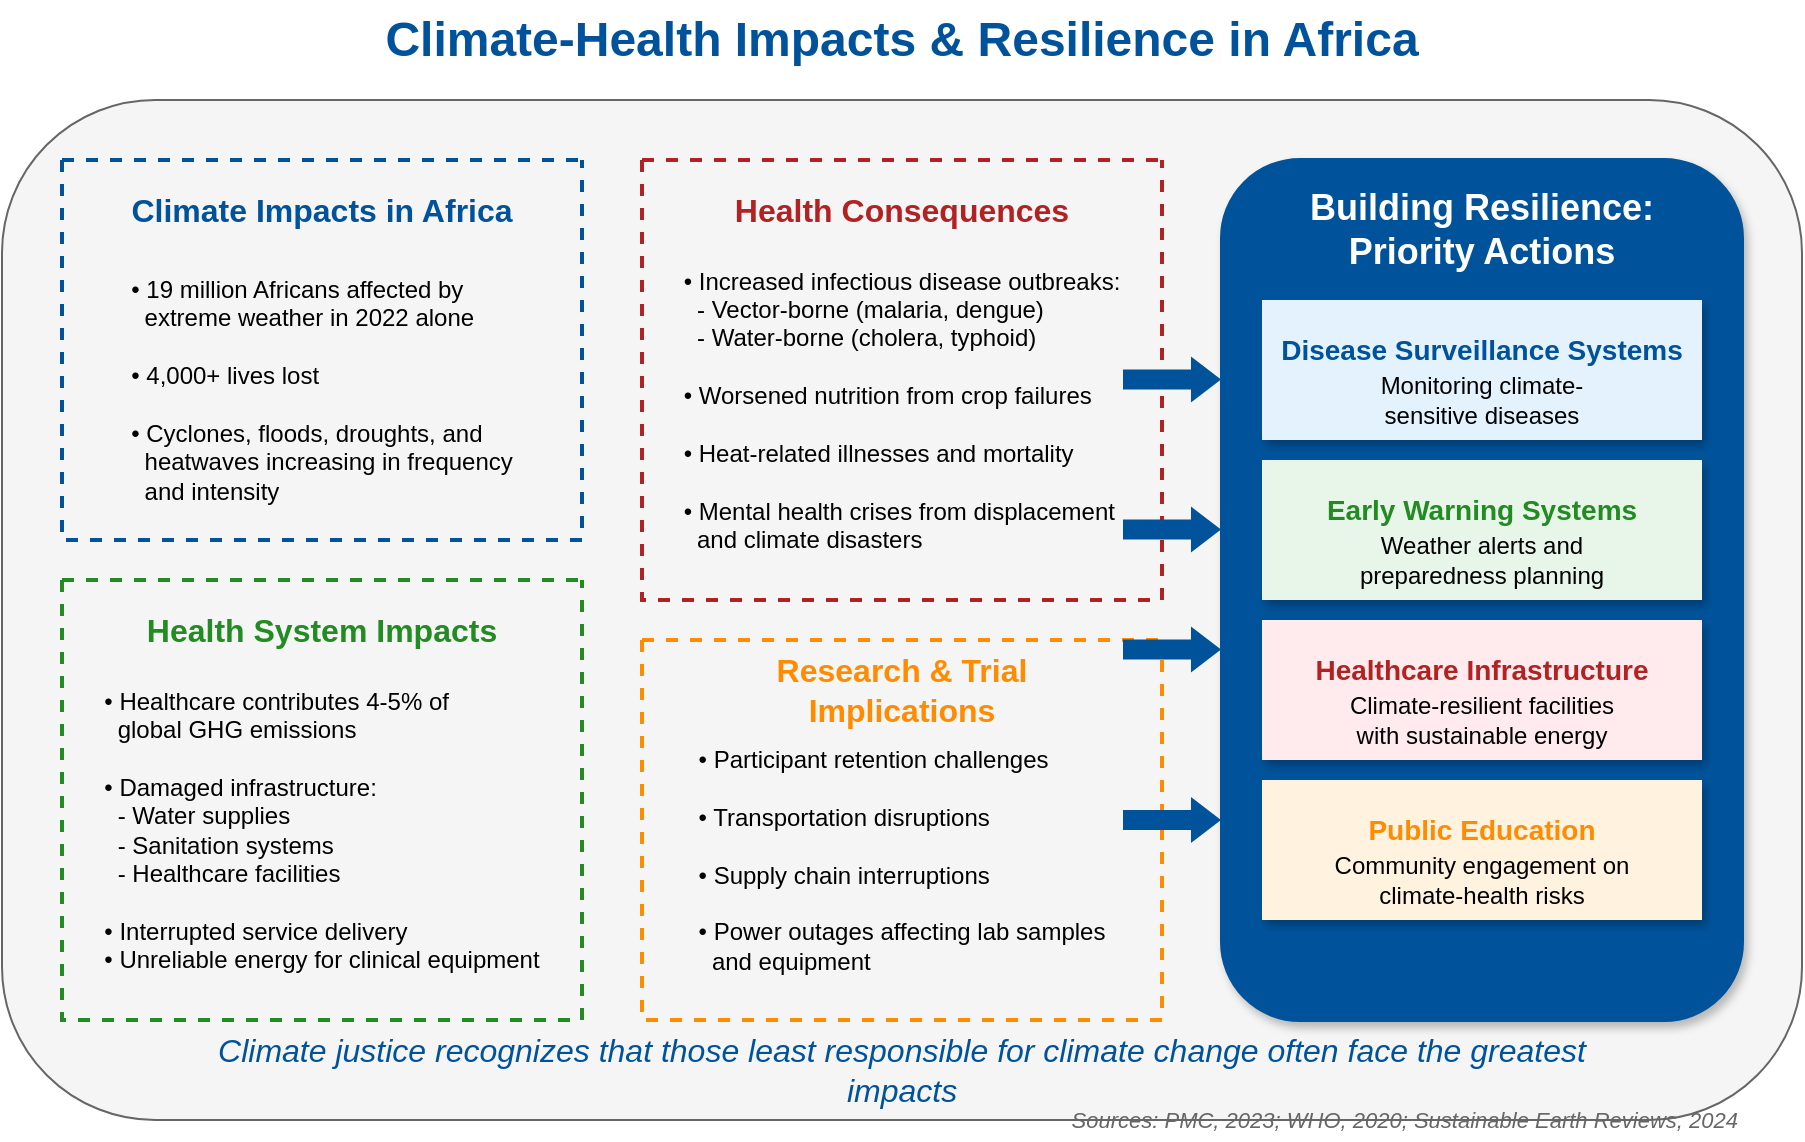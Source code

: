 <mxfile>
    <diagram name="Climate Health Resilience in LMICs" id="climate-health-lmic">
        <mxGraphModel dx="690" dy="428" grid="1" gridSize="10" guides="1" tooltips="1" connect="1" arrows="1" fold="1" page="1" pageScale="1" pageWidth="1100" pageHeight="850" math="0" shadow="0">
            <root>
                <mxCell id="0"/>
                <mxCell id="1" parent="0"/>
                <mxCell id="2" value="&lt;font style=&quot;font-size: 24px;&quot; face=&quot;Arial&quot;&gt;&lt;b&gt;Climate-Health Impacts &amp;amp; Resilience in Africa&lt;/b&gt;&lt;/font&gt;" style="text;html=1;strokeColor=none;fillColor=none;align=center;verticalAlign=middle;whiteSpace=wrap;rounded=0;fontColor=#00539B;shadow=0;" vertex="1" parent="1">
                    <mxGeometry x="200" y="20" width="700" height="40" as="geometry"/>
                </mxCell>
                <mxCell id="3" value="" style="rounded=1;whiteSpace=wrap;html=1;fillColor=#F5F5F5;strokeColor=#666666;shadow=0;" vertex="1" parent="1">
                    <mxGeometry x="100" y="70" width="900" height="510" as="geometry"/>
                </mxCell>
                <mxCell id="4" value="" style="swimlane;startSize=0;strokeColor=#00539B;fillColor=#E3F2FD;dashed=1;strokeWidth=2;fontColor=#00539B;" vertex="1" parent="1">
                    <mxGeometry x="130" y="100" width="260" height="190" as="geometry"/>
                </mxCell>
                <mxCell id="5" value="&lt;font face=&quot;Arial&quot; style=&quot;font-size: 16px;&quot; color=&quot;#00539b&quot;&gt;&lt;b&gt;Climate Impacts in Africa&lt;/b&gt;&lt;/font&gt;" style="text;html=1;strokeColor=none;fillColor=none;align=center;verticalAlign=middle;whiteSpace=wrap;rounded=0;" vertex="1" parent="4">
                    <mxGeometry x="30" y="10" width="200" height="30" as="geometry"/>
                </mxCell>
                <mxCell id="6" value="&lt;div style=&quot;text-align: left;&quot;&gt;&lt;font face=&quot;Arial&quot;&gt;&lt;span style=&quot;background-color: initial;&quot;&gt;• 19 million Africans affected by&lt;/span&gt;&lt;/font&gt;&lt;/div&gt;&lt;div style=&quot;text-align: left;&quot;&gt;&lt;font face=&quot;Arial&quot;&gt;&lt;span style=&quot;background-color: initial;&quot;&gt;&amp;nbsp; extreme weather in 2022 alone&lt;/span&gt;&lt;/font&gt;&lt;/div&gt;&lt;div style=&quot;text-align: left;&quot;&gt;&lt;font face=&quot;Arial&quot;&gt;&lt;br&gt;&lt;/font&gt;&lt;/div&gt;&lt;div style=&quot;text-align: left;&quot;&gt;&lt;font face=&quot;Arial&quot;&gt;• 4,000+ lives lost&lt;/font&gt;&lt;/div&gt;&lt;div style=&quot;text-align: left;&quot;&gt;&lt;font face=&quot;Arial&quot;&gt;&lt;br&gt;&lt;/font&gt;&lt;/div&gt;&lt;div style=&quot;text-align: left;&quot;&gt;&lt;font face=&quot;Arial&quot;&gt;• Cyclones, floods, droughts, and&lt;/font&gt;&lt;/div&gt;&lt;div style=&quot;text-align: left;&quot;&gt;&lt;font face=&quot;Arial&quot;&gt;&amp;nbsp; heatwaves increasing in frequency&lt;/font&gt;&lt;/div&gt;&lt;div style=&quot;text-align: left;&quot;&gt;&lt;font face=&quot;Arial&quot;&gt;&amp;nbsp; and intensity&lt;/font&gt;&lt;/div&gt;" style="text;html=1;strokeColor=none;fillColor=none;align=center;verticalAlign=middle;whiteSpace=wrap;rounded=0;" vertex="1" parent="4">
                    <mxGeometry y="50" width="260" height="130" as="geometry"/>
                </mxCell>
                <mxCell id="7" value="" style="swimlane;startSize=0;strokeColor=#228B22;fillColor=#E8F5E9;dashed=1;strokeWidth=2;fontColor=#228B22;" vertex="1" parent="1">
                    <mxGeometry x="130" y="310" width="260" height="220" as="geometry"/>
                </mxCell>
                <mxCell id="8" value="&lt;font face=&quot;Arial&quot; style=&quot;font-size: 16px;&quot; color=&quot;#228b22&quot;&gt;&lt;b&gt;Health System Impacts&lt;/b&gt;&lt;/font&gt;" style="text;html=1;strokeColor=none;fillColor=none;align=center;verticalAlign=middle;whiteSpace=wrap;rounded=0;" vertex="1" parent="7">
                    <mxGeometry x="30" y="10" width="200" height="30" as="geometry"/>
                </mxCell>
                <mxCell id="9" value="&lt;div style=&quot;text-align: left;&quot;&gt;&lt;font face=&quot;Arial&quot;&gt;• Healthcare contributes 4-5% of&lt;/font&gt;&lt;/div&gt;&lt;div style=&quot;text-align: left;&quot;&gt;&lt;font face=&quot;Arial&quot;&gt;&amp;nbsp; global GHG emissions&lt;/font&gt;&lt;/div&gt;&lt;div style=&quot;text-align: left;&quot;&gt;&lt;font face=&quot;Arial&quot;&gt;&lt;br&gt;&lt;/font&gt;&lt;/div&gt;&lt;div style=&quot;text-align: left;&quot;&gt;&lt;font face=&quot;Arial&quot;&gt;• Damaged infrastructure:&lt;/font&gt;&lt;/div&gt;&lt;div style=&quot;text-align: left;&quot;&gt;&lt;font face=&quot;Arial&quot;&gt;&amp;nbsp; - Water supplies&lt;/font&gt;&lt;/div&gt;&lt;div style=&quot;text-align: left;&quot;&gt;&lt;font face=&quot;Arial&quot;&gt;&amp;nbsp; - Sanitation systems&lt;/font&gt;&lt;/div&gt;&lt;div style=&quot;text-align: left;&quot;&gt;&lt;font face=&quot;Arial&quot;&gt;&amp;nbsp; - Healthcare facilities&lt;/font&gt;&lt;/div&gt;&lt;div style=&quot;text-align: left;&quot;&gt;&lt;font face=&quot;Arial&quot;&gt;&lt;br&gt;&lt;/font&gt;&lt;/div&gt;&lt;div style=&quot;text-align: left;&quot;&gt;&lt;font face=&quot;Arial&quot;&gt;• Interrupted service delivery&lt;/font&gt;&lt;/div&gt;&lt;div style=&quot;text-align: left;&quot;&gt;&lt;font face=&quot;Arial&quot;&gt;• Unreliable energy for clinical equipment&lt;/font&gt;&lt;/div&gt;" style="text;html=1;strokeColor=none;fillColor=none;align=center;verticalAlign=middle;whiteSpace=wrap;rounded=0;" vertex="1" parent="7">
                    <mxGeometry y="40" width="260" height="170" as="geometry"/>
                </mxCell>
                <mxCell id="10" value="" style="swimlane;startSize=0;strokeColor=#B22222;fillColor=#FFEBEE;dashed=1;strokeWidth=2;fontColor=#B22222;" vertex="1" parent="1">
                    <mxGeometry x="420" y="100" width="260" height="220" as="geometry"/>
                </mxCell>
                <mxCell id="11" value="&lt;font face=&quot;Arial&quot; style=&quot;font-size: 16px;&quot; color=&quot;#b22222&quot;&gt;&lt;b&gt;Health Consequences&lt;/b&gt;&lt;/font&gt;" style="text;html=1;strokeColor=none;fillColor=none;align=center;verticalAlign=middle;whiteSpace=wrap;rounded=0;" vertex="1" parent="10">
                    <mxGeometry x="30" y="10" width="200" height="30" as="geometry"/>
                </mxCell>
                <mxCell id="12" value="&lt;div style=&quot;text-align: left;&quot;&gt;&lt;font face=&quot;Arial&quot;&gt;• Increased infectious disease outbreaks:&lt;/font&gt;&lt;/div&gt;&lt;div style=&quot;text-align: left;&quot;&gt;&lt;font face=&quot;Arial&quot;&gt;&amp;nbsp; - Vector-borne (malaria, dengue)&lt;/font&gt;&lt;/div&gt;&lt;div style=&quot;text-align: left;&quot;&gt;&lt;font face=&quot;Arial&quot;&gt;&amp;nbsp; - Water-borne (cholera, typhoid)&lt;/font&gt;&lt;/div&gt;&lt;div style=&quot;text-align: left;&quot;&gt;&lt;font face=&quot;Arial&quot;&gt;&lt;br&gt;&lt;/font&gt;&lt;/div&gt;&lt;div style=&quot;text-align: left;&quot;&gt;&lt;font face=&quot;Arial&quot;&gt;• Worsened nutrition from crop failures&lt;/font&gt;&lt;/div&gt;&lt;div style=&quot;text-align: left;&quot;&gt;&lt;font face=&quot;Arial&quot;&gt;&lt;br&gt;&lt;/font&gt;&lt;/div&gt;&lt;div style=&quot;text-align: left;&quot;&gt;&lt;font face=&quot;Arial&quot;&gt;• Heat-related illnesses and mortality&lt;/font&gt;&lt;/div&gt;&lt;div style=&quot;text-align: left;&quot;&gt;&lt;font face=&quot;Arial&quot;&gt;&lt;br&gt;&lt;/font&gt;&lt;/div&gt;&lt;div style=&quot;text-align: left;&quot;&gt;&lt;font face=&quot;Arial&quot;&gt;• Mental health crises from displacement&lt;/font&gt;&lt;/div&gt;&lt;div style=&quot;text-align: left;&quot;&gt;&lt;font face=&quot;Arial&quot;&gt;&amp;nbsp; and climate disasters&lt;/font&gt;&lt;/div&gt;" style="text;html=1;strokeColor=none;fillColor=none;align=center;verticalAlign=middle;whiteSpace=wrap;rounded=0;" vertex="1" parent="10">
                    <mxGeometry y="40" width="260" height="170" as="geometry"/>
                </mxCell>
                <mxCell id="13" value="" style="swimlane;startSize=0;strokeColor=#FF8C00;fillColor=#FFF3E0;dashed=1;strokeWidth=2;fontColor=#FF8C00;" vertex="1" parent="1">
                    <mxGeometry x="420" y="340" width="260" height="190" as="geometry"/>
                </mxCell>
                <mxCell id="14" value="&lt;font face=&quot;Arial&quot; style=&quot;font-size: 16px;&quot; color=&quot;#ff8c00&quot;&gt;&lt;b&gt;Research &amp;amp; Trial Implications&lt;/b&gt;&lt;/font&gt;" style="text;html=1;strokeColor=none;fillColor=none;align=center;verticalAlign=middle;whiteSpace=wrap;rounded=0;" vertex="1" parent="13">
                    <mxGeometry x="30" y="10" width="200" height="30" as="geometry"/>
                </mxCell>
                <mxCell id="15" value="&lt;div style=&quot;text-align: left;&quot;&gt;&lt;font face=&quot;Arial&quot;&gt;• Participant retention challenges&lt;/font&gt;&lt;/div&gt;&lt;div style=&quot;text-align: left;&quot;&gt;&lt;font face=&quot;Arial&quot;&gt;&lt;br&gt;&lt;/font&gt;&lt;/div&gt;&lt;div style=&quot;text-align: left;&quot;&gt;&lt;font face=&quot;Arial&quot;&gt;• Transportation disruptions&lt;/font&gt;&lt;/div&gt;&lt;div style=&quot;text-align: left;&quot;&gt;&lt;font face=&quot;Arial&quot;&gt;&lt;br&gt;&lt;/font&gt;&lt;/div&gt;&lt;div style=&quot;text-align: left;&quot;&gt;&lt;font face=&quot;Arial&quot;&gt;• Supply chain interruptions&lt;/font&gt;&lt;/div&gt;&lt;div style=&quot;text-align: left;&quot;&gt;&lt;font face=&quot;Arial&quot;&gt;&lt;br&gt;&lt;/font&gt;&lt;/div&gt;&lt;div style=&quot;text-align: left;&quot;&gt;&lt;font face=&quot;Arial&quot;&gt;• Power outages affecting lab samples&lt;/font&gt;&lt;/div&gt;&lt;div style=&quot;text-align: left;&quot;&gt;&lt;font face=&quot;Arial&quot;&gt;&amp;nbsp; and equipment&lt;/font&gt;&lt;/div&gt;" style="text;html=1;strokeColor=none;fillColor=none;align=center;verticalAlign=middle;whiteSpace=wrap;rounded=0;" vertex="1" parent="13">
                    <mxGeometry y="40" width="260" height="140" as="geometry"/>
                </mxCell>
                <mxCell id="16" value="" style="rounded=1;whiteSpace=wrap;html=1;strokeWidth=2;fillColor=#00539B;strokeColor=#00539B;fontColor=#FFFFFF;shadow=1;" vertex="1" parent="1">
                    <mxGeometry x="710" y="100" width="260" height="430" as="geometry"/>
                </mxCell>
                <mxCell id="17" value="&lt;font face=&quot;Arial&quot; style=&quot;font-size: 18px;&quot; color=&quot;#ffffff&quot;&gt;&lt;b&gt;Building Resilience:&lt;br&gt;Priority Actions&lt;/b&gt;&lt;/font&gt;" style="text;html=1;strokeColor=none;fillColor=none;align=center;verticalAlign=middle;whiteSpace=wrap;rounded=0;" vertex="1" parent="1">
                    <mxGeometry x="710" y="110" width="260" height="50" as="geometry"/>
                </mxCell>
                <mxCell id="18" value="" style="rounded=0;whiteSpace=wrap;html=1;strokeColor=none;fillColor=#E3F2FD;shadow=1;" vertex="1" parent="1">
                    <mxGeometry x="730" y="170" width="220" height="70" as="geometry"/>
                </mxCell>
                <mxCell id="19" value="&lt;font face=&quot;Arial&quot; style=&quot;font-size: 14px;&quot;&gt;&lt;b&gt;Disease Surveillance Systems&lt;/b&gt;&lt;/font&gt;" style="text;html=1;strokeColor=none;fillColor=none;align=center;verticalAlign=middle;whiteSpace=wrap;rounded=0;fontColor=#00539B;" vertex="1" parent="1">
                    <mxGeometry x="730" y="180" width="220" height="30" as="geometry"/>
                </mxCell>
                <mxCell id="20" value="&lt;font face=&quot;Arial&quot;&gt;Monitoring climate-sensitive diseases&lt;/font&gt;" style="text;html=1;strokeColor=none;fillColor=none;align=center;verticalAlign=middle;whiteSpace=wrap;rounded=0;fontColor=#000000;" vertex="1" parent="1">
                    <mxGeometry x="765" y="210" width="150" height="20" as="geometry"/>
                </mxCell>
                <mxCell id="21" value="" style="rounded=0;whiteSpace=wrap;html=1;strokeColor=none;fillColor=#E8F5E9;shadow=1;" vertex="1" parent="1">
                    <mxGeometry x="730" y="250" width="220" height="70" as="geometry"/>
                </mxCell>
                <mxCell id="22" value="&lt;font face=&quot;Arial&quot; style=&quot;font-size: 14px;&quot; color=&quot;#228b22&quot;&gt;&lt;b&gt;Early Warning Systems&lt;/b&gt;&lt;/font&gt;" style="text;html=1;strokeColor=none;fillColor=none;align=center;verticalAlign=middle;whiteSpace=wrap;rounded=0;" vertex="1" parent="1">
                    <mxGeometry x="730" y="260" width="220" height="30" as="geometry"/>
                </mxCell>
                <mxCell id="23" value="&lt;font face=&quot;Arial&quot;&gt;Weather alerts and preparedness planning&lt;/font&gt;" style="text;html=1;strokeColor=none;fillColor=none;align=center;verticalAlign=middle;whiteSpace=wrap;rounded=0;fontColor=#000000;" vertex="1" parent="1">
                    <mxGeometry x="765" y="290" width="150" height="20" as="geometry"/>
                </mxCell>
                <mxCell id="24" value="" style="rounded=0;whiteSpace=wrap;html=1;strokeColor=none;fillColor=#FFEBEE;shadow=1;" vertex="1" parent="1">
                    <mxGeometry x="730" y="330" width="220" height="70" as="geometry"/>
                </mxCell>
                <mxCell id="25" value="&lt;font face=&quot;Arial&quot; style=&quot;font-size: 14px;&quot; color=&quot;#b22222&quot;&gt;&lt;b&gt;Healthcare Infrastructure&lt;/b&gt;&lt;/font&gt;" style="text;html=1;strokeColor=none;fillColor=none;align=center;verticalAlign=middle;whiteSpace=wrap;rounded=0;" vertex="1" parent="1">
                    <mxGeometry x="730" y="340" width="220" height="30" as="geometry"/>
                </mxCell>
                <mxCell id="26" value="&lt;font face=&quot;Arial&quot;&gt;Climate-resilient facilities with sustainable energy&lt;/font&gt;" style="text;html=1;strokeColor=none;fillColor=none;align=center;verticalAlign=middle;whiteSpace=wrap;rounded=0;fontColor=#000000;" vertex="1" parent="1">
                    <mxGeometry x="765" y="370" width="150" height="20" as="geometry"/>
                </mxCell>
                <mxCell id="27" value="" style="rounded=0;whiteSpace=wrap;html=1;strokeColor=none;fillColor=#FFF3E0;shadow=1;" vertex="1" parent="1">
                    <mxGeometry x="730" y="410" width="220" height="70" as="geometry"/>
                </mxCell>
                <mxCell id="28" value="&lt;font face=&quot;Arial&quot; style=&quot;font-size: 14px;&quot; color=&quot;#ff8c00&quot;&gt;&lt;b&gt;Public Education&lt;/b&gt;&lt;/font&gt;" style="text;html=1;strokeColor=none;fillColor=none;align=center;verticalAlign=middle;whiteSpace=wrap;rounded=0;" vertex="1" parent="1">
                    <mxGeometry x="730" y="420" width="220" height="30" as="geometry"/>
                </mxCell>
                <mxCell id="29" value="&lt;font face=&quot;Arial&quot;&gt;Community engagement on climate-health risks&lt;/font&gt;" style="text;html=1;strokeColor=none;fillColor=none;align=center;verticalAlign=middle;whiteSpace=wrap;rounded=0;fontColor=#000000;" vertex="1" parent="1">
                    <mxGeometry x="765" y="450" width="150" height="20" as="geometry"/>
                </mxCell>
                <mxCell id="30" value="&lt;font style=&quot;font-size: 16px;&quot; face=&quot;Arial&quot; color=&quot;#00539b&quot;&gt;&lt;i&gt;Climate justice recognizes that those least responsible for climate change often face the greatest impacts&lt;/i&gt;&lt;/font&gt;" style="text;html=1;strokeColor=none;fillColor=none;align=center;verticalAlign=middle;whiteSpace=wrap;rounded=0;" vertex="1" parent="1">
                    <mxGeometry x="200" y="540" width="700" height="30" as="geometry"/>
                </mxCell>
                <mxCell id="31" value="&lt;font color=&quot;#666666&quot; style=&quot;font-size: 11px;&quot; face=&quot;Arial&quot;&gt;&lt;i&gt;Sources: PMC, 2023; WHO, 2020; Sustainable Earth Reviews, 2024&lt;/i&gt;&lt;/font&gt;" style="text;html=1;strokeColor=none;fillColor=none;align=right;verticalAlign=middle;whiteSpace=wrap;rounded=0;" vertex="1" parent="1">
                    <mxGeometry x="630" y="570" width="340" height="20" as="geometry"/>
                </mxCell>
                <mxCell id="32" value="" style="shape=flexArrow;endArrow=classic;html=1;rounded=0;endWidth=12;endSize=4.67;width=10;fillColor=#00539B;strokeColor=none;" edge="1" parent="1">
                    <mxGeometry width="50" height="50" relative="1" as="geometry">
                        <mxPoint x="660" y="209.8" as="sourcePoint"/>
                        <mxPoint x="710" y="209.8" as="targetPoint"/>
                    </mxGeometry>
                </mxCell>
                <mxCell id="33" value="" style="shape=flexArrow;endArrow=classic;html=1;rounded=0;endWidth=12;endSize=4.67;width=10;fillColor=#00539B;strokeColor=none;" edge="1" parent="1">
                    <mxGeometry width="50" height="50" relative="1" as="geometry">
                        <mxPoint x="660" y="344.8" as="sourcePoint"/>
                        <mxPoint x="710" y="344.8" as="targetPoint"/>
                    </mxGeometry>
                </mxCell>
                <mxCell id="34" value="" style="shape=flexArrow;endArrow=classic;html=1;rounded=0;endWidth=12;endSize=4.67;width=10;fillColor=#00539B;strokeColor=none;" edge="1" parent="1">
                    <mxGeometry width="50" height="50" relative="1" as="geometry">
                        <mxPoint x="660" y="284.8" as="sourcePoint"/>
                        <mxPoint x="710" y="284.8" as="targetPoint"/>
                    </mxGeometry>
                </mxCell>
                <mxCell id="35" value="" style="shape=flexArrow;endArrow=classic;html=1;rounded=0;endWidth=12;endSize=4.67;width=10;fillColor=#00539B;strokeColor=none;" edge="1" parent="1">
                    <mxGeometry width="50" height="50" relative="1" as="geometry">
                        <mxPoint x="660" y="430" as="sourcePoint"/>
                        <mxPoint x="710" y="430" as="targetPoint"/>
                    </mxGeometry>
                </mxCell>
            </root>
        </mxGraphModel>
    </diagram>
</mxfile>
